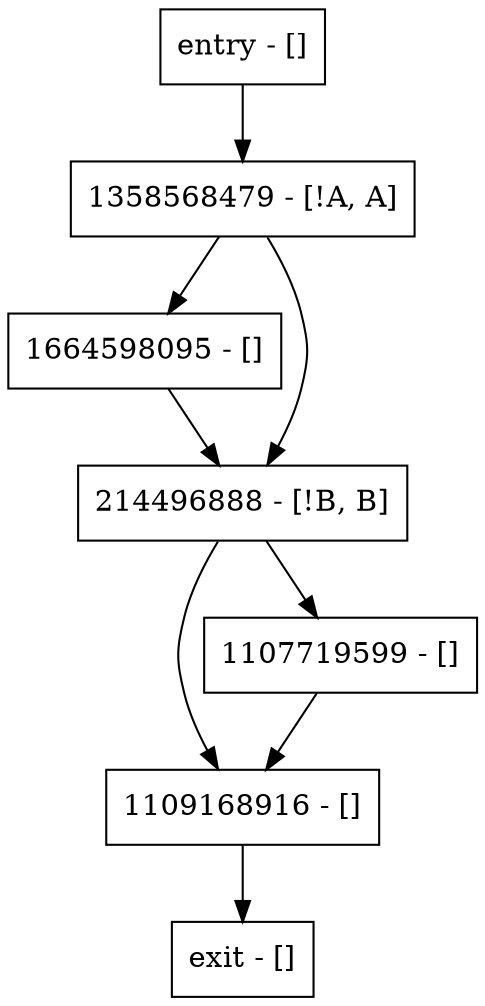 digraph main {
node [shape=record];
1109168916 [label="1109168916 - []"];
entry [label="entry - []"];
exit [label="exit - []"];
1107719599 [label="1107719599 - []"];
1358568479 [label="1358568479 - [!A, A]"];
1664598095 [label="1664598095 - []"];
214496888 [label="214496888 - [!B, B]"];
entry;
exit;
1109168916 -> exit;
entry -> 1358568479;
1107719599 -> 1109168916;
1358568479 -> 1664598095;
1358568479 -> 214496888;
1664598095 -> 214496888;
214496888 -> 1109168916;
214496888 -> 1107719599;
}
